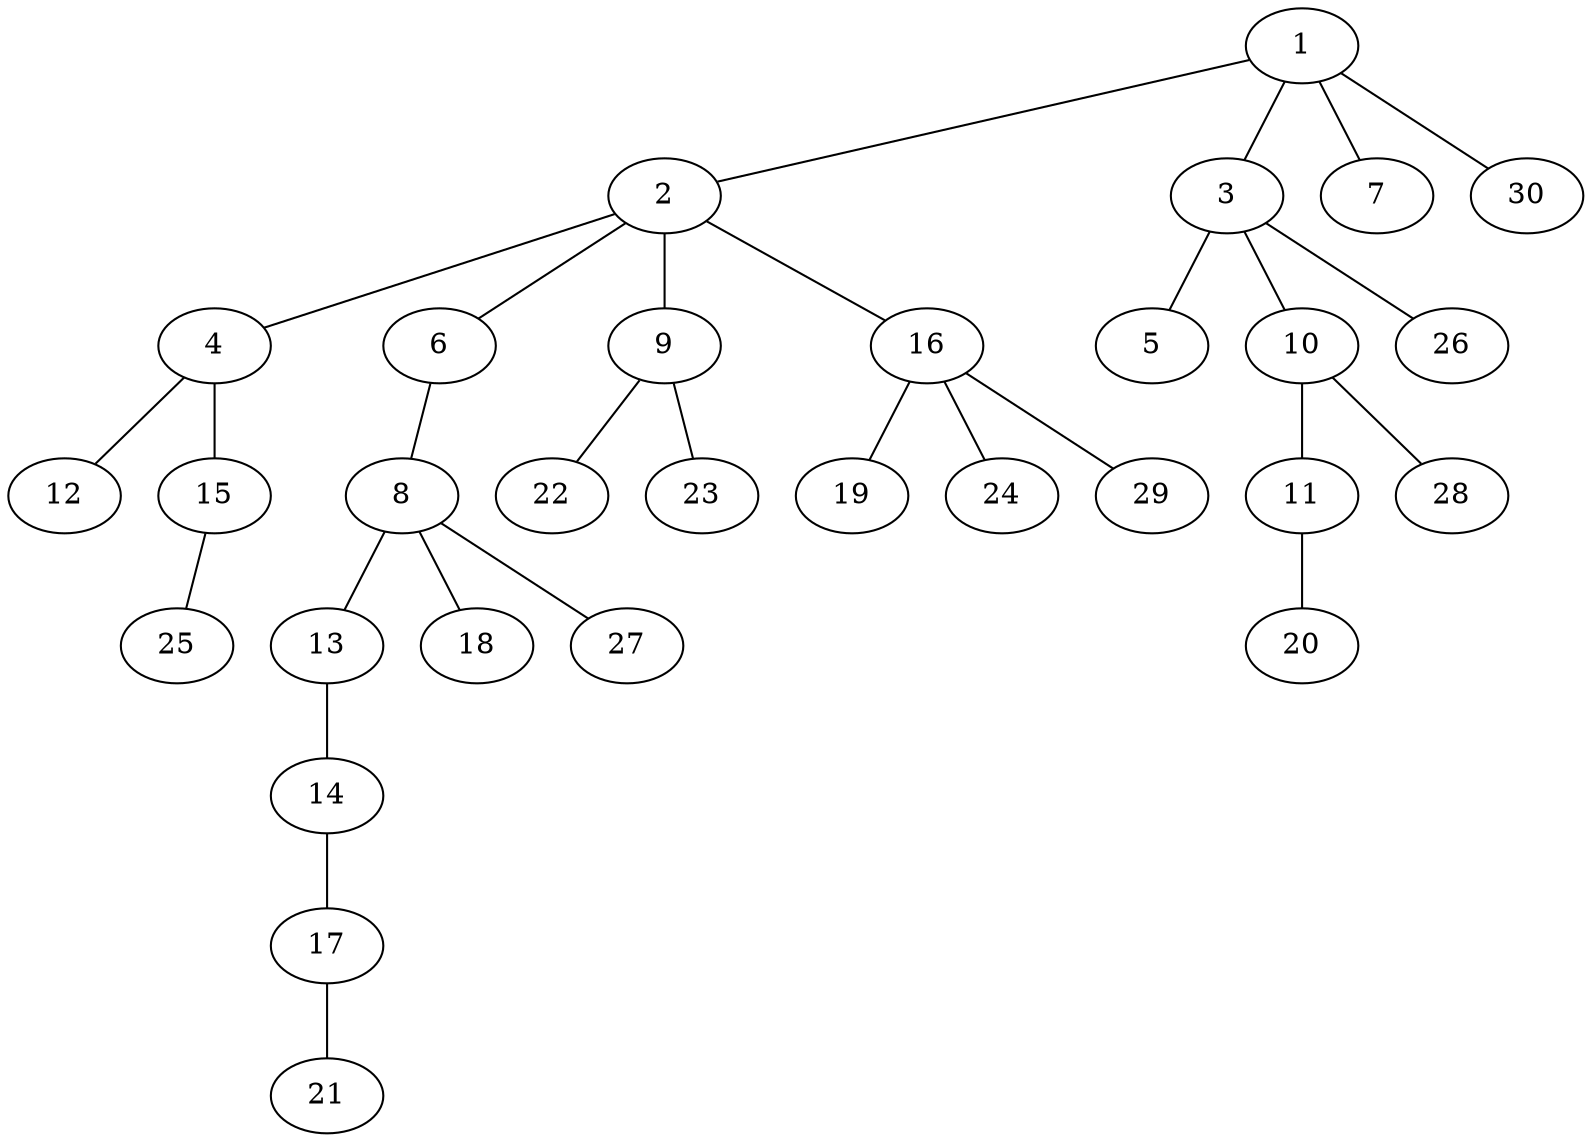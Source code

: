 graph graphname {1--2
1--3
1--7
1--30
2--4
2--6
2--9
2--16
3--5
3--10
3--26
4--12
4--15
6--8
8--13
8--18
8--27
9--22
9--23
10--11
10--28
11--20
13--14
14--17
15--25
16--19
16--24
16--29
17--21
}